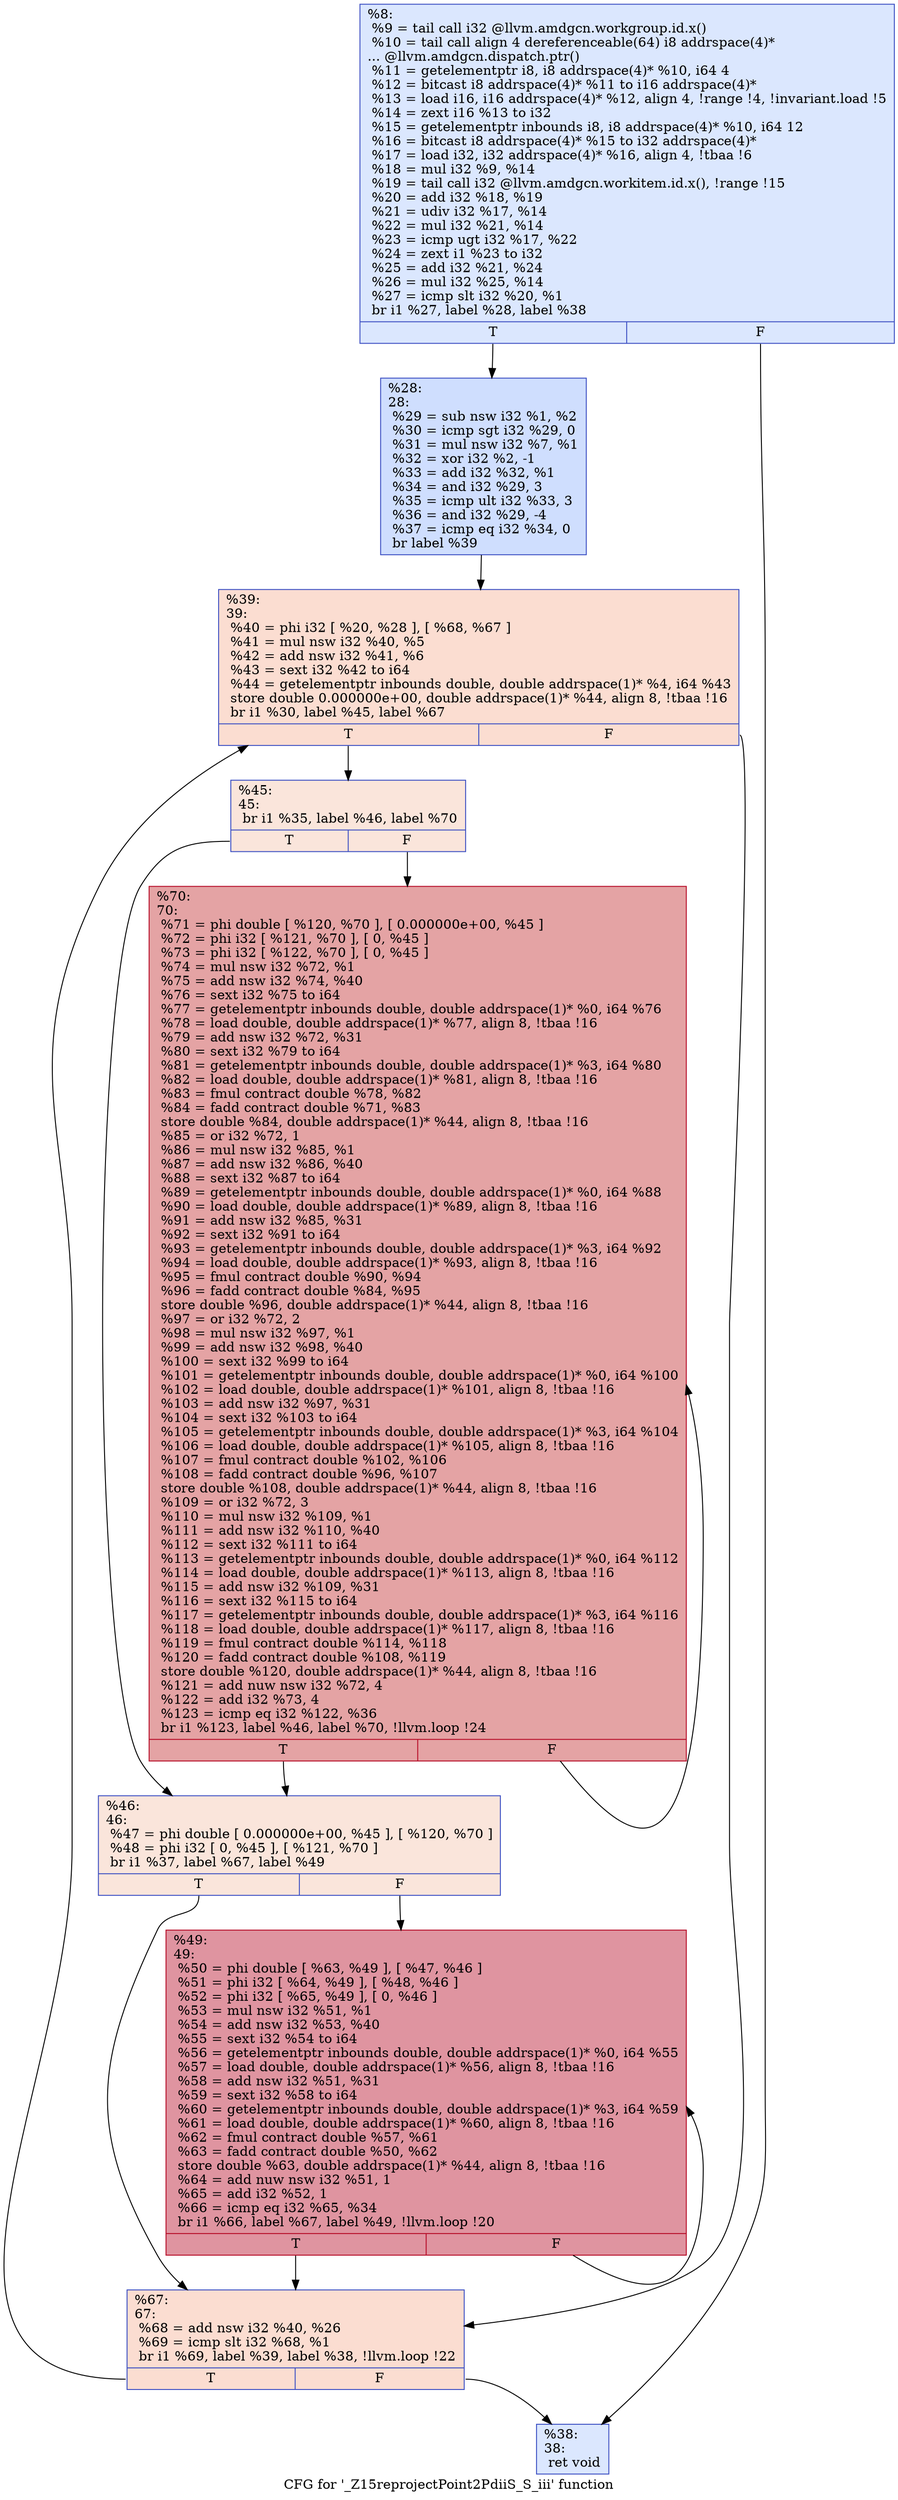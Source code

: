 digraph "CFG for '_Z15reprojectPoint2PdiiS_S_iii' function" {
	label="CFG for '_Z15reprojectPoint2PdiiS_S_iii' function";

	Node0x52c0610 [shape=record,color="#3d50c3ff", style=filled, fillcolor="#aec9fc70",label="{%8:\l  %9 = tail call i32 @llvm.amdgcn.workgroup.id.x()\l  %10 = tail call align 4 dereferenceable(64) i8 addrspace(4)*\l... @llvm.amdgcn.dispatch.ptr()\l  %11 = getelementptr i8, i8 addrspace(4)* %10, i64 4\l  %12 = bitcast i8 addrspace(4)* %11 to i16 addrspace(4)*\l  %13 = load i16, i16 addrspace(4)* %12, align 4, !range !4, !invariant.load !5\l  %14 = zext i16 %13 to i32\l  %15 = getelementptr inbounds i8, i8 addrspace(4)* %10, i64 12\l  %16 = bitcast i8 addrspace(4)* %15 to i32 addrspace(4)*\l  %17 = load i32, i32 addrspace(4)* %16, align 4, !tbaa !6\l  %18 = mul i32 %9, %14\l  %19 = tail call i32 @llvm.amdgcn.workitem.id.x(), !range !15\l  %20 = add i32 %18, %19\l  %21 = udiv i32 %17, %14\l  %22 = mul i32 %21, %14\l  %23 = icmp ugt i32 %17, %22\l  %24 = zext i1 %23 to i32\l  %25 = add i32 %21, %24\l  %26 = mul i32 %25, %14\l  %27 = icmp slt i32 %20, %1\l  br i1 %27, label %28, label %38\l|{<s0>T|<s1>F}}"];
	Node0x52c0610:s0 -> Node0x52c2b90;
	Node0x52c0610:s1 -> Node0x52c2c20;
	Node0x52c2b90 [shape=record,color="#3d50c3ff", style=filled, fillcolor="#93b5fe70",label="{%28:\l28:                                               \l  %29 = sub nsw i32 %1, %2\l  %30 = icmp sgt i32 %29, 0\l  %31 = mul nsw i32 %7, %1\l  %32 = xor i32 %2, -1\l  %33 = add i32 %32, %1\l  %34 = and i32 %29, 3\l  %35 = icmp ult i32 %33, 3\l  %36 = and i32 %29, -4\l  %37 = icmp eq i32 %34, 0\l  br label %39\l}"];
	Node0x52c2b90 -> Node0x52c3420;
	Node0x52c2c20 [shape=record,color="#3d50c3ff", style=filled, fillcolor="#aec9fc70",label="{%38:\l38:                                               \l  ret void\l}"];
	Node0x52c3420 [shape=record,color="#3d50c3ff", style=filled, fillcolor="#f7b39670",label="{%39:\l39:                                               \l  %40 = phi i32 [ %20, %28 ], [ %68, %67 ]\l  %41 = mul nsw i32 %40, %5\l  %42 = add nsw i32 %41, %6\l  %43 = sext i32 %42 to i64\l  %44 = getelementptr inbounds double, double addrspace(1)* %4, i64 %43\l  store double 0.000000e+00, double addrspace(1)* %44, align 8, !tbaa !16\l  br i1 %30, label %45, label %67\l|{<s0>T|<s1>F}}"];
	Node0x52c3420:s0 -> Node0x52c44e0;
	Node0x52c3420:s1 -> Node0x52c3560;
	Node0x52c44e0 [shape=record,color="#3d50c3ff", style=filled, fillcolor="#f4c5ad70",label="{%45:\l45:                                               \l  br i1 %35, label %46, label %70\l|{<s0>T|<s1>F}}"];
	Node0x52c44e0:s0 -> Node0x52c4620;
	Node0x52c44e0:s1 -> Node0x52c4670;
	Node0x52c4620 [shape=record,color="#3d50c3ff", style=filled, fillcolor="#f4c5ad70",label="{%46:\l46:                                               \l  %47 = phi double [ 0.000000e+00, %45 ], [ %120, %70 ]\l  %48 = phi i32 [ 0, %45 ], [ %121, %70 ]\l  br i1 %37, label %67, label %49\l|{<s0>T|<s1>F}}"];
	Node0x52c4620:s0 -> Node0x52c3560;
	Node0x52c4620:s1 -> Node0x52c4980;
	Node0x52c4980 [shape=record,color="#b70d28ff", style=filled, fillcolor="#b70d2870",label="{%49:\l49:                                               \l  %50 = phi double [ %63, %49 ], [ %47, %46 ]\l  %51 = phi i32 [ %64, %49 ], [ %48, %46 ]\l  %52 = phi i32 [ %65, %49 ], [ 0, %46 ]\l  %53 = mul nsw i32 %51, %1\l  %54 = add nsw i32 %53, %40\l  %55 = sext i32 %54 to i64\l  %56 = getelementptr inbounds double, double addrspace(1)* %0, i64 %55\l  %57 = load double, double addrspace(1)* %56, align 8, !tbaa !16\l  %58 = add nsw i32 %51, %31\l  %59 = sext i32 %58 to i64\l  %60 = getelementptr inbounds double, double addrspace(1)* %3, i64 %59\l  %61 = load double, double addrspace(1)* %60, align 8, !tbaa !16\l  %62 = fmul contract double %57, %61\l  %63 = fadd contract double %50, %62\l  store double %63, double addrspace(1)* %44, align 8, !tbaa !16\l  %64 = add nuw nsw i32 %51, 1\l  %65 = add i32 %52, 1\l  %66 = icmp eq i32 %65, %34\l  br i1 %66, label %67, label %49, !llvm.loop !20\l|{<s0>T|<s1>F}}"];
	Node0x52c4980:s0 -> Node0x52c3560;
	Node0x52c4980:s1 -> Node0x52c4980;
	Node0x52c3560 [shape=record,color="#3d50c3ff", style=filled, fillcolor="#f7b39670",label="{%67:\l67:                                               \l  %68 = add nsw i32 %40, %26\l  %69 = icmp slt i32 %68, %1\l  br i1 %69, label %39, label %38, !llvm.loop !22\l|{<s0>T|<s1>F}}"];
	Node0x52c3560:s0 -> Node0x52c3420;
	Node0x52c3560:s1 -> Node0x52c2c20;
	Node0x52c4670 [shape=record,color="#b70d28ff", style=filled, fillcolor="#c32e3170",label="{%70:\l70:                                               \l  %71 = phi double [ %120, %70 ], [ 0.000000e+00, %45 ]\l  %72 = phi i32 [ %121, %70 ], [ 0, %45 ]\l  %73 = phi i32 [ %122, %70 ], [ 0, %45 ]\l  %74 = mul nsw i32 %72, %1\l  %75 = add nsw i32 %74, %40\l  %76 = sext i32 %75 to i64\l  %77 = getelementptr inbounds double, double addrspace(1)* %0, i64 %76\l  %78 = load double, double addrspace(1)* %77, align 8, !tbaa !16\l  %79 = add nsw i32 %72, %31\l  %80 = sext i32 %79 to i64\l  %81 = getelementptr inbounds double, double addrspace(1)* %3, i64 %80\l  %82 = load double, double addrspace(1)* %81, align 8, !tbaa !16\l  %83 = fmul contract double %78, %82\l  %84 = fadd contract double %71, %83\l  store double %84, double addrspace(1)* %44, align 8, !tbaa !16\l  %85 = or i32 %72, 1\l  %86 = mul nsw i32 %85, %1\l  %87 = add nsw i32 %86, %40\l  %88 = sext i32 %87 to i64\l  %89 = getelementptr inbounds double, double addrspace(1)* %0, i64 %88\l  %90 = load double, double addrspace(1)* %89, align 8, !tbaa !16\l  %91 = add nsw i32 %85, %31\l  %92 = sext i32 %91 to i64\l  %93 = getelementptr inbounds double, double addrspace(1)* %3, i64 %92\l  %94 = load double, double addrspace(1)* %93, align 8, !tbaa !16\l  %95 = fmul contract double %90, %94\l  %96 = fadd contract double %84, %95\l  store double %96, double addrspace(1)* %44, align 8, !tbaa !16\l  %97 = or i32 %72, 2\l  %98 = mul nsw i32 %97, %1\l  %99 = add nsw i32 %98, %40\l  %100 = sext i32 %99 to i64\l  %101 = getelementptr inbounds double, double addrspace(1)* %0, i64 %100\l  %102 = load double, double addrspace(1)* %101, align 8, !tbaa !16\l  %103 = add nsw i32 %97, %31\l  %104 = sext i32 %103 to i64\l  %105 = getelementptr inbounds double, double addrspace(1)* %3, i64 %104\l  %106 = load double, double addrspace(1)* %105, align 8, !tbaa !16\l  %107 = fmul contract double %102, %106\l  %108 = fadd contract double %96, %107\l  store double %108, double addrspace(1)* %44, align 8, !tbaa !16\l  %109 = or i32 %72, 3\l  %110 = mul nsw i32 %109, %1\l  %111 = add nsw i32 %110, %40\l  %112 = sext i32 %111 to i64\l  %113 = getelementptr inbounds double, double addrspace(1)* %0, i64 %112\l  %114 = load double, double addrspace(1)* %113, align 8, !tbaa !16\l  %115 = add nsw i32 %109, %31\l  %116 = sext i32 %115 to i64\l  %117 = getelementptr inbounds double, double addrspace(1)* %3, i64 %116\l  %118 = load double, double addrspace(1)* %117, align 8, !tbaa !16\l  %119 = fmul contract double %114, %118\l  %120 = fadd contract double %108, %119\l  store double %120, double addrspace(1)* %44, align 8, !tbaa !16\l  %121 = add nuw nsw i32 %72, 4\l  %122 = add i32 %73, 4\l  %123 = icmp eq i32 %122, %36\l  br i1 %123, label %46, label %70, !llvm.loop !24\l|{<s0>T|<s1>F}}"];
	Node0x52c4670:s0 -> Node0x52c4620;
	Node0x52c4670:s1 -> Node0x52c4670;
}
